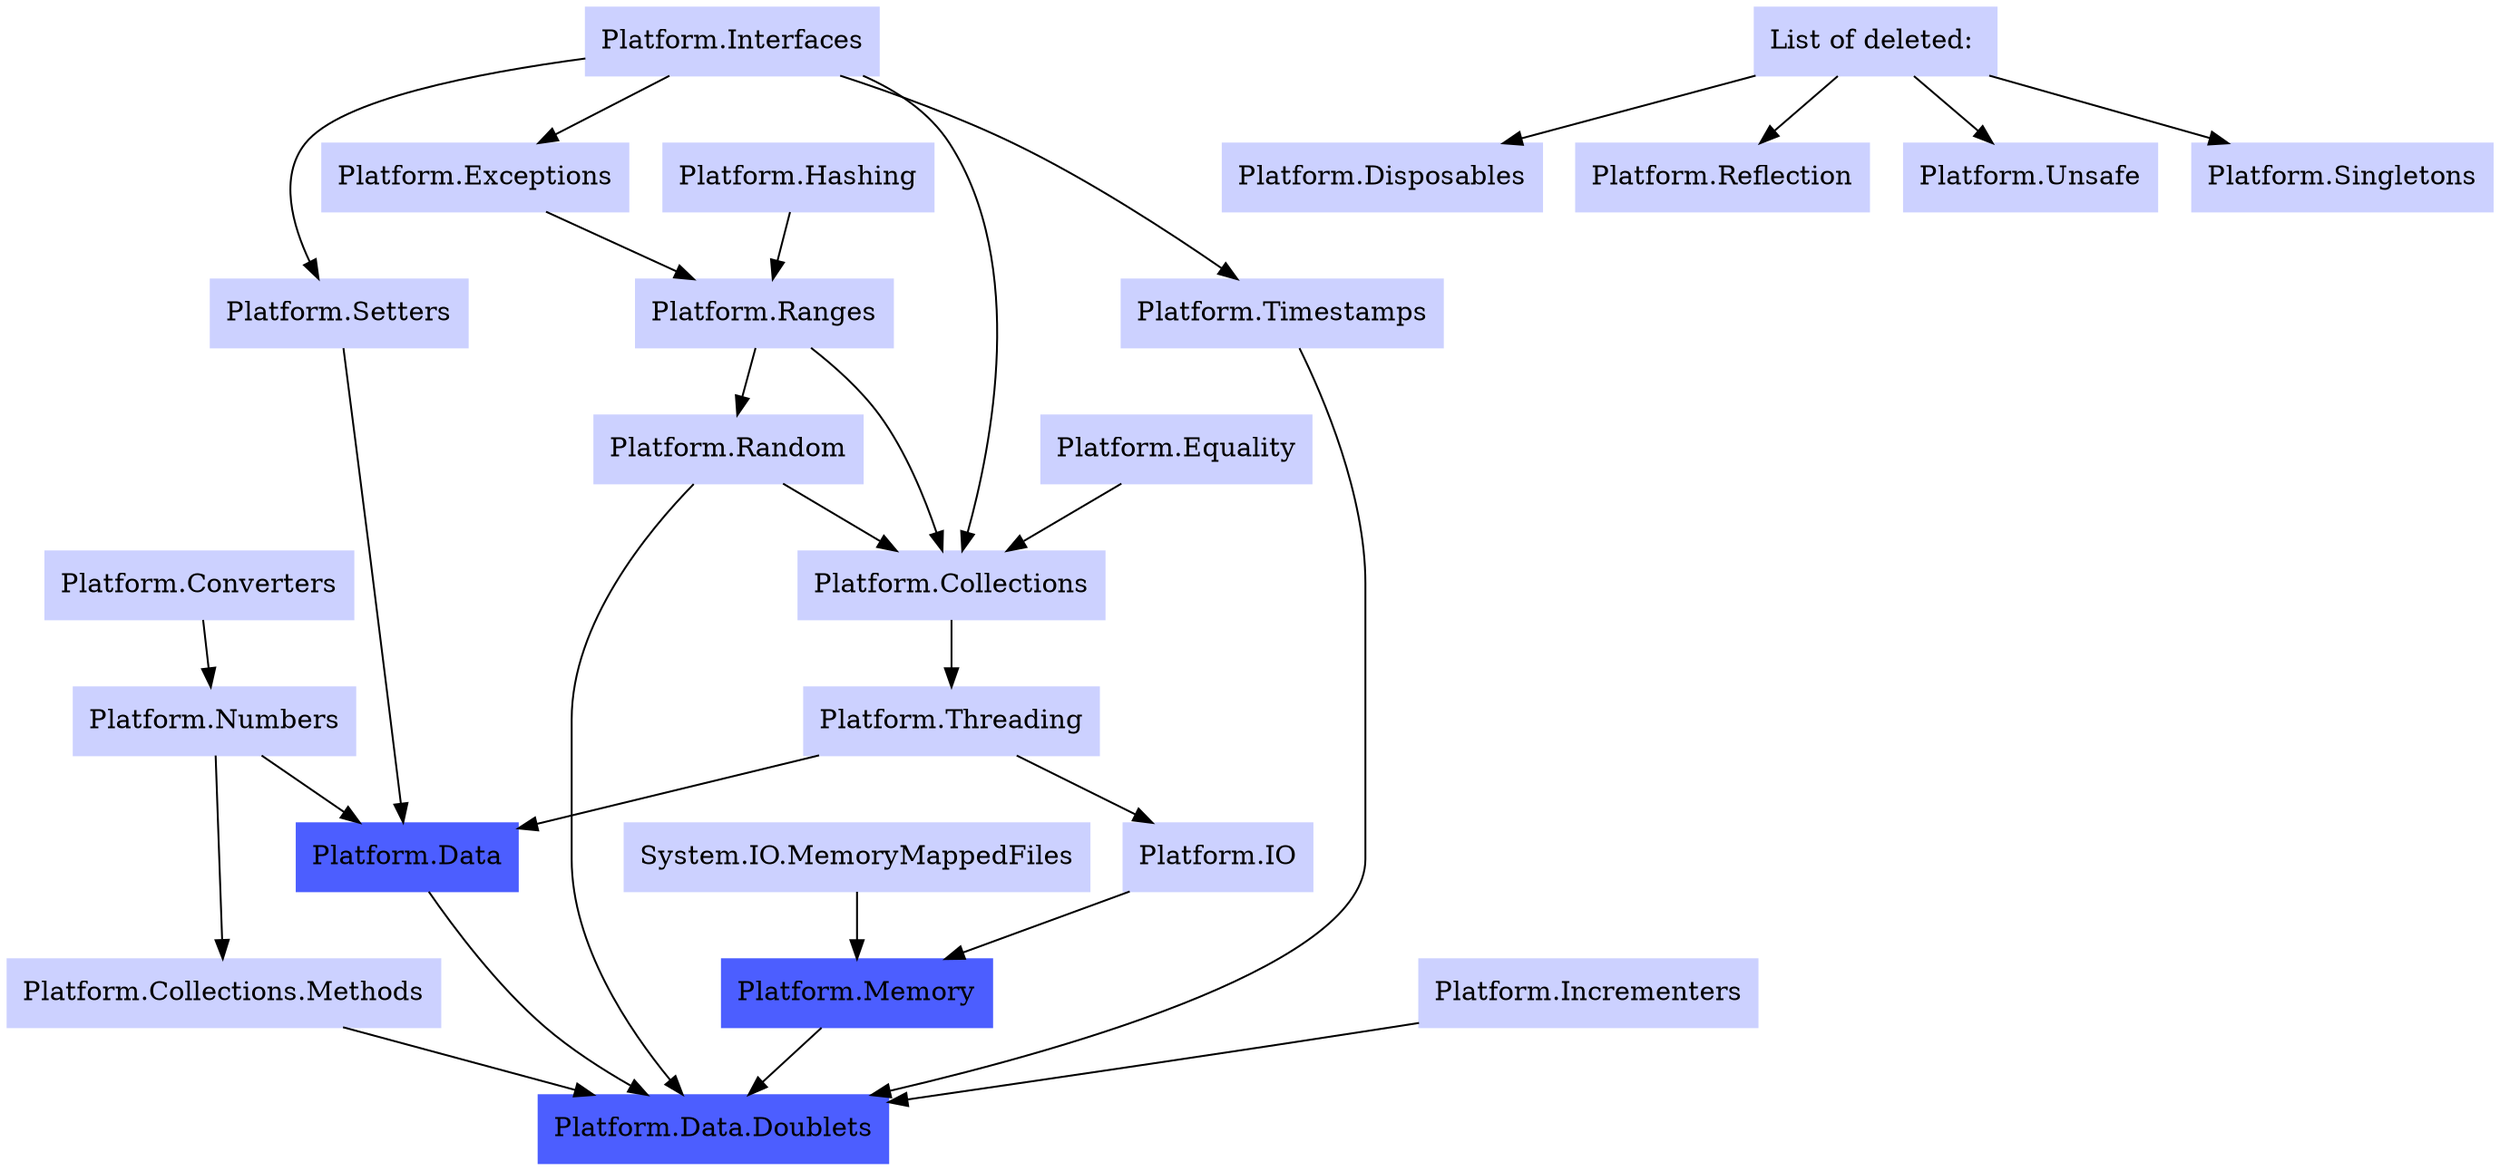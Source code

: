 digraph PlatformDataDoubletsDependencies {
  node [style=filled, color="0.650 0.200 1.000", shape="rectangle"]

   
  "Platform.Interfaces" -> "Platform.Exceptions" 
  "Platform.Interfaces" -> "Platform.Collections"
  "Platform.Ranges" -> "Platform.Collections"
  "Platform.Random" -> "Platform.Collections"
  
  "Platform.Exceptions" -> "Platform.Ranges"


  "Platform.Threading" -> "Platform.IO"

  "Platform.Collections" -> "Platform.Threading"

  "Platform.Converters" -> "Platform.Numbers"

  "Platform.Numbers" -> "Platform.Collections.Methods"

  "Platform.Ranges" -> "Platform.Random"

  "Platform.Interfaces" -> "Platform.Timestamps"

  "Platform.Interfaces" -> "Platform.Setters"

  "System.IO.MemoryMappedFiles" -> "Platform.Memory"
  "Platform.IO" -> "Platform.Memory"

  "Platform.Threading" -> "Platform.Data"
  "Platform.Numbers" -> "Platform.Data"
  "Platform.Setters" -> "Platform.Data"

  "Platform.Random" -> "Platform.Data.Doublets"
  "Platform.Timestamps" -> "Platform.Data.Doublets"
  "Platform.Collections.Methods" -> "Platform.Data.Doublets"
  "Platform.Memory" -> "Platform.Data.Doublets"
  "Platform.Data" -> "Platform.Data.Doublets"
  "Platform.Incrementers" -> "Platform.Data.Doublets"

  "List of deleted: " -> "Platform.Disposables"
  "List of deleted: " -> "Platform.Reflection"
  "List of deleted: " -> "Platform.Unsafe"
  "List of deleted: " -> "Platform.Singletons"

  "Platform.Hashing" -> "Platform.Ranges"
  "Platform.Equality" -> "Platform.Collections"

  "Platform.Exceptions" [href="https://github.com/linksplatform/Exceptions"]
  "Platform.Disposables" [href="https://github.com/linksplatform/Disposables"]
  "Platform.Unsafe" [href="https://github.com/linksplatform/Unsafe"]
  "Platform.Collections" [href="https://github.com/linksplatform/Collections"]
  "Platform.Converters" [href="https://github.com/linksplatform/Converters"]
  "Platform.Ranges" [href="https://github.com/linksplatform/Ranges"]
  "Platform.Interfaces" [href="https://github.com/linksplatform/Interfaces"]
  "Platform.Incrementers" [href="https://github.com/linksplatform/Incrementers"]
  "Platform.Reflection" [href="https://github.com/linksplatform/Reflection"]
  "System.IO.MemoryMappedFiles" [href="https://www.nuget.org/packages/System.IO.MemoryMappedFiles"]
  "Platform.IO" [href="https://github.com/linksplatform/IO"]
  "Platform.Threading" [href="https://github.com/linksplatform/Threading"]
  "Platform.Numbers" [href="https://github.com/linksplatform/Numbers"]
  "Platform.Setters" [href="https://github.com/linksplatform/Setters"]
  "Platform.Random" [href="https://github.com/linksplatform/Random"]
  "Platform.Timestamps" [href="https://github.com/linksplatform/Timestamps"]
  "Platform.Collections.Methods" [href="https://github.com/linksplatform/Collections.Methods"]
  "Platform.Singletons" [href="https://github.com/linksplatform/Singletons"]
  "Platform.Memory" [color="0.650 0.700 1.000", href="https://github.com/linksplatform/Memory"]
  "Platform.Data" [color="0.650 0.700 1.000", href="https://github.com/linksplatform/Data"]
  "Platform.Data.Doublets" [color="0.650 0.700 1.000", style=filled, href="https://github.com/linksplatform/Data.Doublets"]
}
